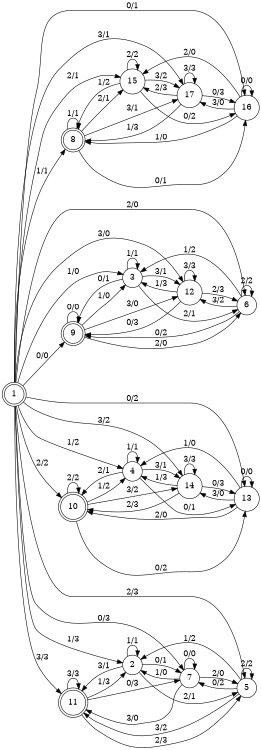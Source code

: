 digraph finite_state_machine {
rankdir=LR;
size="8,5"
node [shape = doublecircle]; 1 8 9 10 11 ;
node [shape = circle];
1 -> 2 [ label = "1/3" ];
1 -> 3 [ label = "1/0" ];
1 -> 4 [ label = "1/2" ];
1 -> 5 [ label = "2/3" ];
1 -> 6 [ label = "2/0" ];
1 -> 7 [ label = "0/3" ];
1 -> 8 [ label = "1/1" ];
1 -> 9 [ label = "0/0" ];
1 -> 10 [ label = "2/2" ];
1 -> 11 [ label = "3/3" ];
1 -> 12 [ label = "3/0" ];
1 -> 13 [ label = "0/2" ];
1 -> 14 [ label = "3/2" ];
1 -> 15 [ label = "2/1" ];
1 -> 16 [ label = "0/1" ];
1 -> 17 [ label = "3/1" ];
2 -> 2 [ label = "1/1" ];
2 -> 5 [ label = "2/1" ];
2 -> 7 [ label = "0/1" ];
2 -> 11 [ label = "3/1" ];
3 -> 3 [ label = "1/1" ];
3 -> 6 [ label = "2/1" ];
3 -> 9 [ label = "0/1" ];
3 -> 12 [ label = "3/1" ];
4 -> 4 [ label = "1/1" ];
4 -> 10 [ label = "2/1" ];
4 -> 13 [ label = "0/1" ];
4 -> 14 [ label = "3/1" ];
5 -> 2 [ label = "1/2" ];
5 -> 5 [ label = "2/2" ];
5 -> 7 [ label = "0/2" ];
5 -> 11 [ label = "3/2" ];
6 -> 3 [ label = "1/2" ];
6 -> 6 [ label = "2/2" ];
6 -> 9 [ label = "0/2" ];
6 -> 12 [ label = "3/2" ];
7 -> 2 [ label = "1/0" ];
7 -> 5 [ label = "2/0" ];
7 -> 7 [ label = "0/0" ];
7 -> 11 [ label = "3/0" ];
8 -> 8 [ label = "1/1" ];
8 -> 15 [ label = "2/1" ];
8 -> 16 [ label = "0/1" ];
8 -> 17 [ label = "3/1" ];
9 -> 3 [ label = "1/0" ];
9 -> 6 [ label = "2/0" ];
9 -> 9 [ label = "0/0" ];
9 -> 12 [ label = "3/0" ];
10 -> 4 [ label = "1/2" ];
10 -> 10 [ label = "2/2" ];
10 -> 13 [ label = "0/2" ];
10 -> 14 [ label = "3/2" ];
11 -> 2 [ label = "1/3" ];
11 -> 5 [ label = "2/3" ];
11 -> 7 [ label = "0/3" ];
11 -> 11 [ label = "3/3" ];
12 -> 3 [ label = "1/3" ];
12 -> 6 [ label = "2/3" ];
12 -> 9 [ label = "0/3" ];
12 -> 12 [ label = "3/3" ];
13 -> 4 [ label = "1/0" ];
13 -> 10 [ label = "2/0" ];
13 -> 13 [ label = "0/0" ];
13 -> 14 [ label = "3/0" ];
14 -> 4 [ label = "1/3" ];
14 -> 10 [ label = "2/3" ];
14 -> 13 [ label = "0/3" ];
14 -> 14 [ label = "3/3" ];
15 -> 8 [ label = "1/2" ];
15 -> 15 [ label = "2/2" ];
15 -> 16 [ label = "0/2" ];
15 -> 17 [ label = "3/2" ];
16 -> 8 [ label = "1/0" ];
16 -> 15 [ label = "2/0" ];
16 -> 16 [ label = "0/0" ];
16 -> 17 [ label = "3/0" ];
17 -> 8 [ label = "1/3" ];
17 -> 15 [ label = "2/3" ];
17 -> 16 [ label = "0/3" ];
17 -> 17 [ label = "3/3" ];
}